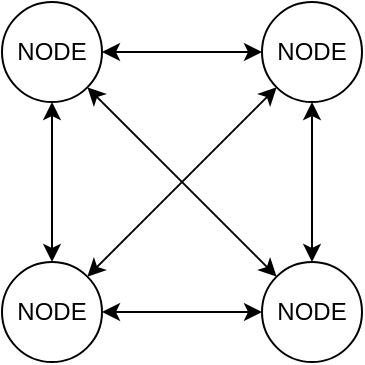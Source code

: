 <mxfile version="10.8.0" type="device"><diagram id="ZVDWL3hGjA9gMc-XZac-" name="Page-1"><mxGraphModel dx="844" dy="595" grid="1" gridSize="10" guides="1" tooltips="1" connect="1" arrows="1" fold="1" page="1" pageScale="1" pageWidth="827" pageHeight="1169" math="0" shadow="0"><root><mxCell id="0"/><mxCell id="1" parent="0"/><mxCell id="Q33Gd9-O4h8sn_Y8aPxB-7" value="" style="edgeStyle=orthogonalEdgeStyle;rounded=0;orthogonalLoop=1;jettySize=auto;html=1;startArrow=classic;startFill=1;" edge="1" parent="1" source="Q33Gd9-O4h8sn_Y8aPxB-2" target="Q33Gd9-O4h8sn_Y8aPxB-6"><mxGeometry relative="1" as="geometry"/></mxCell><mxCell id="Q33Gd9-O4h8sn_Y8aPxB-9" value="" style="edgeStyle=orthogonalEdgeStyle;rounded=0;orthogonalLoop=1;jettySize=auto;html=1;startArrow=classic;startFill=1;" edge="1" parent="1" source="Q33Gd9-O4h8sn_Y8aPxB-2" target="Q33Gd9-O4h8sn_Y8aPxB-8"><mxGeometry relative="1" as="geometry"/></mxCell><mxCell id="Q33Gd9-O4h8sn_Y8aPxB-2" value="NODE" style="ellipse;whiteSpace=wrap;html=1;aspect=fixed;" vertex="1" parent="1"><mxGeometry x="50" y="150" width="50" height="50" as="geometry"/></mxCell><mxCell id="Q33Gd9-O4h8sn_Y8aPxB-12" value="" style="edgeStyle=orthogonalEdgeStyle;rounded=0;orthogonalLoop=1;jettySize=auto;html=1;startArrow=classic;startFill=1;" edge="1" parent="1" source="Q33Gd9-O4h8sn_Y8aPxB-8" target="Q33Gd9-O4h8sn_Y8aPxB-10"><mxGeometry relative="1" as="geometry"/></mxCell><mxCell id="Q33Gd9-O4h8sn_Y8aPxB-8" value="NODE" style="ellipse;whiteSpace=wrap;html=1;aspect=fixed;" vertex="1" parent="1"><mxGeometry x="50" y="280" width="50" height="50" as="geometry"/></mxCell><mxCell id="Q33Gd9-O4h8sn_Y8aPxB-11" value="" style="edgeStyle=orthogonalEdgeStyle;rounded=0;orthogonalLoop=1;jettySize=auto;html=1;startArrow=classic;startFill=1;" edge="1" parent="1" source="Q33Gd9-O4h8sn_Y8aPxB-6" target="Q33Gd9-O4h8sn_Y8aPxB-10"><mxGeometry relative="1" as="geometry"/></mxCell><mxCell id="Q33Gd9-O4h8sn_Y8aPxB-6" value="NODE" style="ellipse;whiteSpace=wrap;html=1;aspect=fixed;" vertex="1" parent="1"><mxGeometry x="180" y="150" width="50" height="50" as="geometry"/></mxCell><mxCell id="Q33Gd9-O4h8sn_Y8aPxB-10" value="NODE" style="ellipse;whiteSpace=wrap;html=1;aspect=fixed;" vertex="1" parent="1"><mxGeometry x="180" y="280" width="50" height="50" as="geometry"/></mxCell><mxCell id="Q33Gd9-O4h8sn_Y8aPxB-13" value="" style="endArrow=classic;startArrow=classic;html=1;entryX=0;entryY=1;entryDx=0;entryDy=0;exitX=1;exitY=0;exitDx=0;exitDy=0;" edge="1" parent="1" source="Q33Gd9-O4h8sn_Y8aPxB-8" target="Q33Gd9-O4h8sn_Y8aPxB-6"><mxGeometry width="50" height="50" relative="1" as="geometry"><mxPoint x="20" y="430" as="sourcePoint"/><mxPoint x="70" y="380" as="targetPoint"/></mxGeometry></mxCell><mxCell id="Q33Gd9-O4h8sn_Y8aPxB-14" value="" style="endArrow=classic;startArrow=classic;html=1;entryX=0;entryY=0;entryDx=0;entryDy=0;exitX=1;exitY=1;exitDx=0;exitDy=0;" edge="1" parent="1" source="Q33Gd9-O4h8sn_Y8aPxB-2" target="Q33Gd9-O4h8sn_Y8aPxB-10"><mxGeometry width="50" height="50" relative="1" as="geometry"><mxPoint x="20" y="430" as="sourcePoint"/><mxPoint x="70" y="380" as="targetPoint"/></mxGeometry></mxCell></root></mxGraphModel></diagram></mxfile>